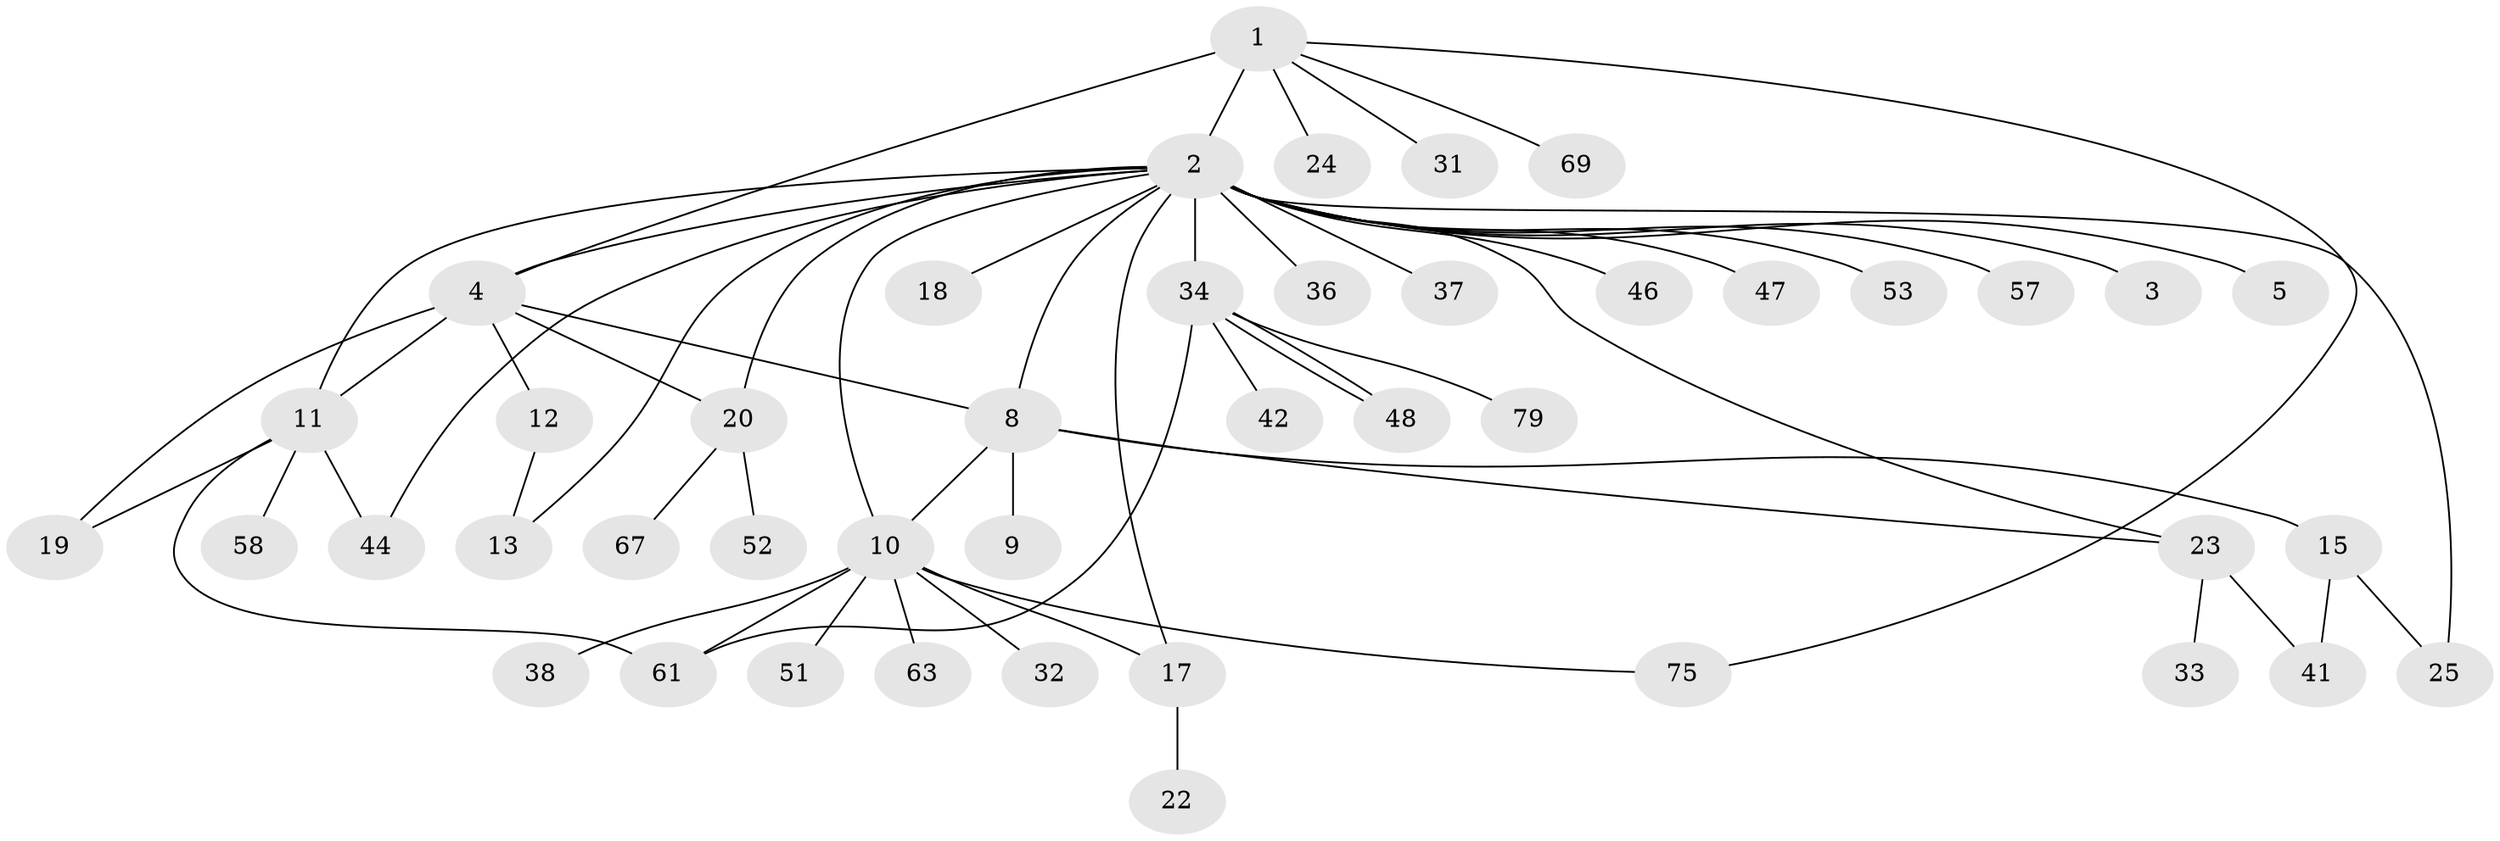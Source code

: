 // original degree distribution, {8: 0.011363636363636364, 19: 0.011363636363636364, 1: 0.4318181818181818, 11: 0.011363636363636364, 3: 0.07954545454545454, 7: 0.011363636363636364, 9: 0.03409090909090909, 6: 0.03409090909090909, 2: 0.26136363636363635, 5: 0.03409090909090909, 4: 0.07954545454545454}
// Generated by graph-tools (version 1.1) at 2025/14/03/09/25 04:14:23]
// undirected, 44 vertices, 59 edges
graph export_dot {
graph [start="1"]
  node [color=gray90,style=filled];
  1;
  2 [super="+30+16+6+50+14+27+86+76+7"];
  3;
  4 [super="+35+54+40+82"];
  5;
  8 [super="+72+49+60"];
  9;
  10 [super="+21"];
  11;
  12;
  13;
  15 [super="+55+77+59"];
  17;
  18;
  19;
  20;
  22 [super="+65"];
  23 [super="+26"];
  24;
  25;
  31;
  32;
  33;
  34 [super="+39"];
  36;
  37;
  38;
  41;
  42 [super="+80"];
  44 [super="+81"];
  46;
  47;
  48 [super="+62"];
  51 [super="+87"];
  52;
  53;
  57;
  58;
  61 [super="+83+85"];
  63 [super="+70"];
  67;
  69;
  75;
  79;
  1 -- 2 [weight=3];
  1 -- 4;
  1 -- 24;
  1 -- 31;
  1 -- 69;
  1 -- 75;
  2 -- 3;
  2 -- 5;
  2 -- 17;
  2 -- 18;
  2 -- 20;
  2 -- 23;
  2 -- 34 [weight=3];
  2 -- 44;
  2 -- 57;
  2 -- 37 [weight=2];
  2 -- 8 [weight=4];
  2 -- 47 [weight=2];
  2 -- 36;
  2 -- 25;
  2 -- 4 [weight=2];
  2 -- 10 [weight=2];
  2 -- 11;
  2 -- 13;
  2 -- 46;
  2 -- 53 [weight=2];
  4 -- 8 [weight=2];
  4 -- 11;
  4 -- 12;
  4 -- 19;
  4 -- 20;
  8 -- 9;
  8 -- 15;
  8 -- 23;
  8 -- 10;
  10 -- 32;
  10 -- 51;
  10 -- 63 [weight=2];
  10 -- 75;
  10 -- 61;
  10 -- 17;
  10 -- 38;
  11 -- 19;
  11 -- 44;
  11 -- 58;
  11 -- 61;
  12 -- 13;
  15 -- 25;
  15 -- 41;
  17 -- 22;
  20 -- 52;
  20 -- 67;
  23 -- 33;
  23 -- 41;
  34 -- 42;
  34 -- 48;
  34 -- 48;
  34 -- 61 [weight=2];
  34 -- 79;
}
